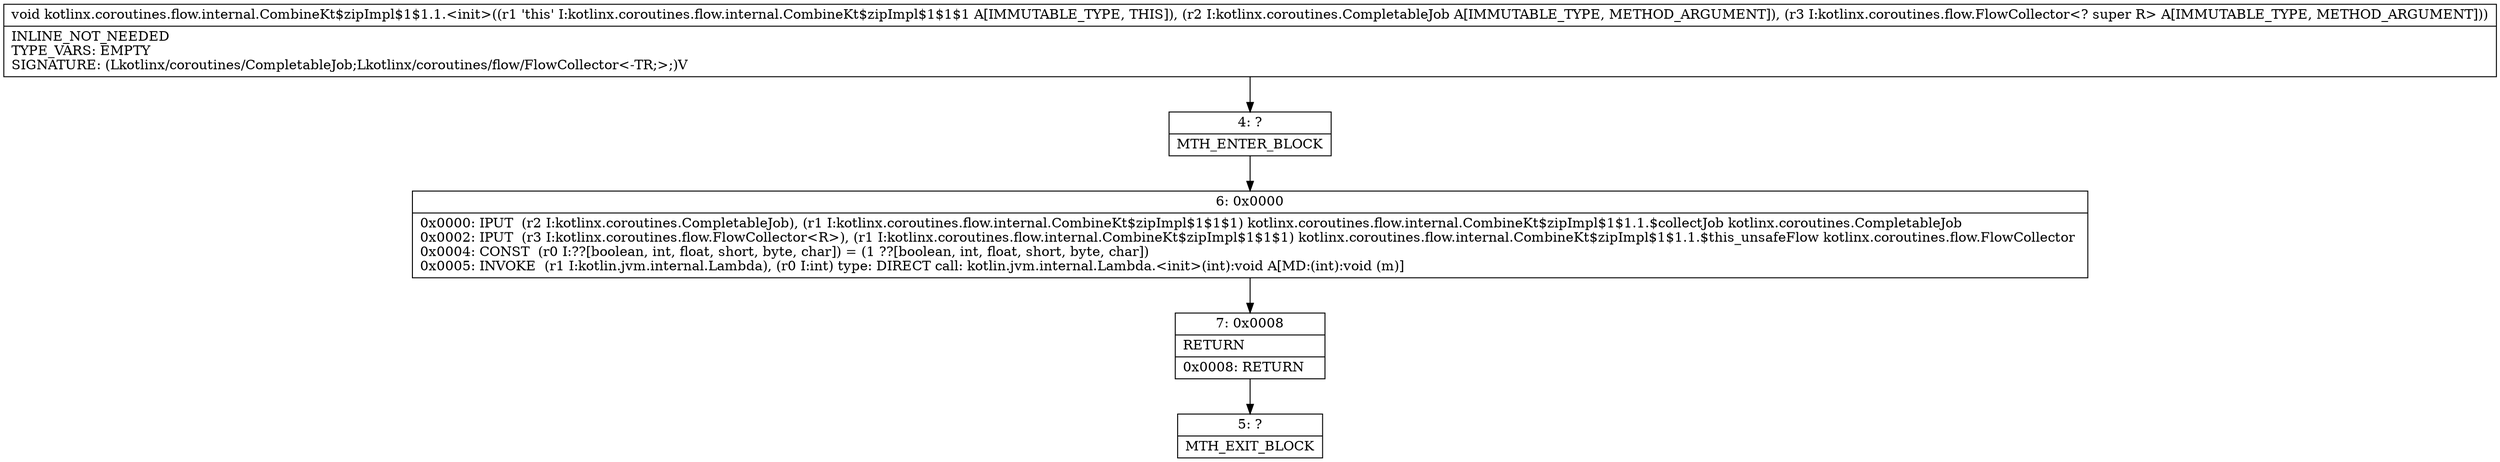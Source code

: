 digraph "CFG forkotlinx.coroutines.flow.internal.CombineKt$zipImpl$1$1.1.\<init\>(Lkotlinx\/coroutines\/CompletableJob;Lkotlinx\/coroutines\/flow\/FlowCollector;)V" {
Node_4 [shape=record,label="{4\:\ ?|MTH_ENTER_BLOCK\l}"];
Node_6 [shape=record,label="{6\:\ 0x0000|0x0000: IPUT  (r2 I:kotlinx.coroutines.CompletableJob), (r1 I:kotlinx.coroutines.flow.internal.CombineKt$zipImpl$1$1$1) kotlinx.coroutines.flow.internal.CombineKt$zipImpl$1$1.1.$collectJob kotlinx.coroutines.CompletableJob \l0x0002: IPUT  (r3 I:kotlinx.coroutines.flow.FlowCollector\<R\>), (r1 I:kotlinx.coroutines.flow.internal.CombineKt$zipImpl$1$1$1) kotlinx.coroutines.flow.internal.CombineKt$zipImpl$1$1.1.$this_unsafeFlow kotlinx.coroutines.flow.FlowCollector \l0x0004: CONST  (r0 I:??[boolean, int, float, short, byte, char]) = (1 ??[boolean, int, float, short, byte, char]) \l0x0005: INVOKE  (r1 I:kotlin.jvm.internal.Lambda), (r0 I:int) type: DIRECT call: kotlin.jvm.internal.Lambda.\<init\>(int):void A[MD:(int):void (m)]\l}"];
Node_7 [shape=record,label="{7\:\ 0x0008|RETURN\l|0x0008: RETURN   \l}"];
Node_5 [shape=record,label="{5\:\ ?|MTH_EXIT_BLOCK\l}"];
MethodNode[shape=record,label="{void kotlinx.coroutines.flow.internal.CombineKt$zipImpl$1$1.1.\<init\>((r1 'this' I:kotlinx.coroutines.flow.internal.CombineKt$zipImpl$1$1$1 A[IMMUTABLE_TYPE, THIS]), (r2 I:kotlinx.coroutines.CompletableJob A[IMMUTABLE_TYPE, METHOD_ARGUMENT]), (r3 I:kotlinx.coroutines.flow.FlowCollector\<? super R\> A[IMMUTABLE_TYPE, METHOD_ARGUMENT]))  | INLINE_NOT_NEEDED\lTYPE_VARS: EMPTY\lSIGNATURE: (Lkotlinx\/coroutines\/CompletableJob;Lkotlinx\/coroutines\/flow\/FlowCollector\<\-TR;\>;)V\l}"];
MethodNode -> Node_4;Node_4 -> Node_6;
Node_6 -> Node_7;
Node_7 -> Node_5;
}

